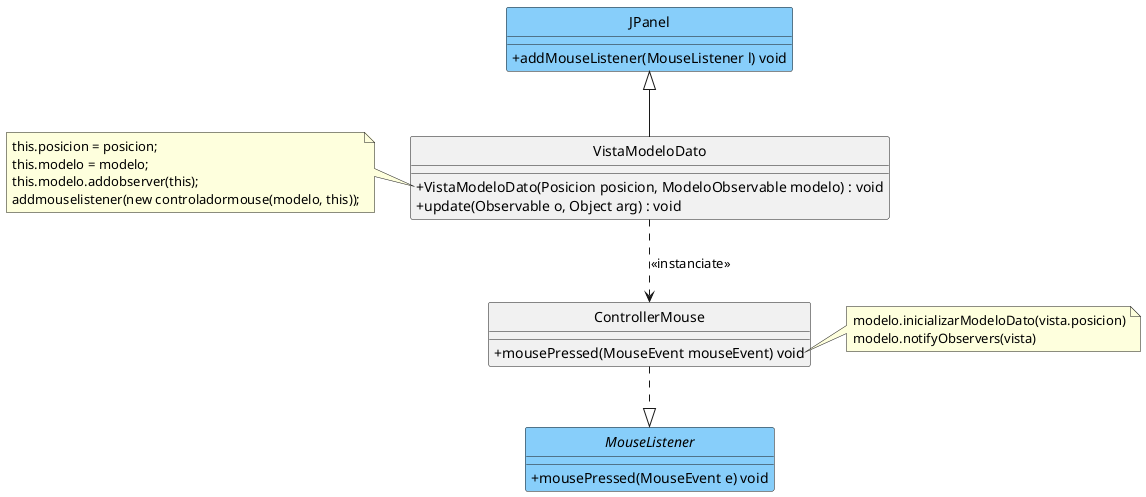 @startuml
hide circle
skinparam classAttributeIconSize 0

class JPanel {
        + addMouseListener(MouseListener l) void
}

class VistaModeloDato {
        + VistaModeloDato(Posicion posicion, ModeloObservable modelo) : void 
        + update(Observable o, Object arg) : void
        
}

interface MouseListener {
        + mousePressed(MouseEvent e) void 
}

class ControllerMouse {
        + mousePressed(MouseEvent mouseEvent) void
}

JPanel <|-- VistaModeloDato
ControllerMouse ..|> MouseListener

VistaModeloDato ..> ControllerMouse : <<instanciate>>

class JPanel #LightSkyBlue
interface MouseListener #LightSkyBlue

note left of VistaModeloDato::VistaModeloDato
this.posicion = posicion;
this.modelo = modelo;
this.modelo.addobserver(this);
addmouselistener(new controladormouse(modelo, this));
end note

note right of ControllerMouse::mousePressed
modelo.inicializarModeloDato(vista.posicion)
modelo.notifyObservers(vista)
end note

@enduml
